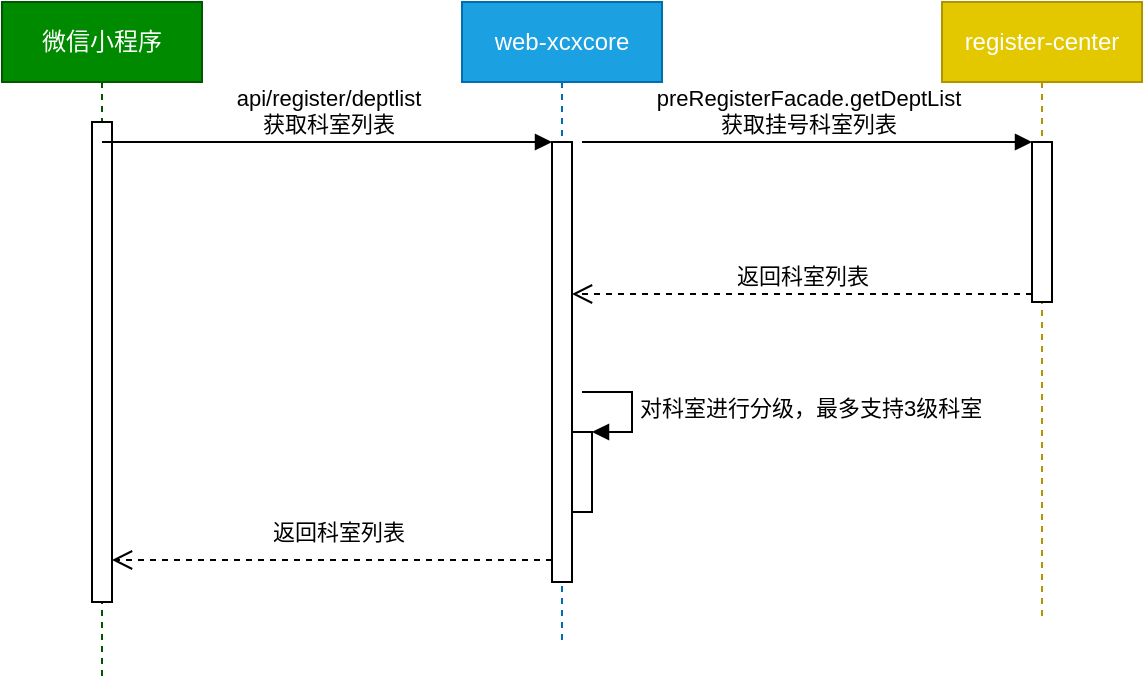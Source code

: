 <mxfile version="10.8.8" type="github"><diagram id="aJ-PGy1CGI7vAC9mWz5v" name="获取科室列表"><mxGraphModel dx="1010" dy="555" grid="1" gridSize="10" guides="1" tooltips="1" connect="1" arrows="1" fold="1" page="1" pageScale="1" pageWidth="827" pageHeight="1169" background="none" math="0" shadow="0"><root><mxCell id="0"/><mxCell id="1" parent="0"/><mxCell id="fQmOUouunm14OwqX26Se-1" value="微信小程序" style="shape=umlLifeline;perimeter=lifelinePerimeter;whiteSpace=wrap;html=1;container=1;collapsible=0;recursiveResize=0;outlineConnect=0;fillColor=#008a00;strokeColor=#005700;fontColor=#ffffff;" parent="1" vertex="1"><mxGeometry x="90" y="40" width="100" height="340" as="geometry"/></mxCell><mxCell id="kO06NqSHcL67SpbbHAR7-1" value="" style="html=1;points=[];perimeter=orthogonalPerimeter;" parent="fQmOUouunm14OwqX26Se-1" vertex="1"><mxGeometry x="45" y="60" width="10" height="240" as="geometry"/></mxCell><mxCell id="fQmOUouunm14OwqX26Se-2" value="web-xcxcore" style="shape=umlLifeline;perimeter=lifelinePerimeter;whiteSpace=wrap;html=1;container=1;collapsible=0;recursiveResize=0;outlineConnect=0;fillColor=#1ba1e2;strokeColor=#006EAF;fontColor=#ffffff;" parent="1" vertex="1"><mxGeometry x="320" y="40" width="100" height="320" as="geometry"/></mxCell><mxCell id="fQmOUouunm14OwqX26Se-4" value="" style="html=1;points=[];perimeter=orthogonalPerimeter;" parent="fQmOUouunm14OwqX26Se-2" vertex="1"><mxGeometry x="45" y="70" width="10" height="220" as="geometry"/></mxCell><mxCell id="8C2nqlSpse-bPB-wyR2D-3" value="" style="html=1;points=[];perimeter=orthogonalPerimeter;" vertex="1" parent="fQmOUouunm14OwqX26Se-2"><mxGeometry x="55" y="215" width="10" height="40" as="geometry"/></mxCell><mxCell id="8C2nqlSpse-bPB-wyR2D-4" value="对科室进行分级，最多支持3级科室" style="edgeStyle=orthogonalEdgeStyle;html=1;align=left;spacingLeft=2;endArrow=block;rounded=0;entryX=1;entryY=0;" edge="1" target="8C2nqlSpse-bPB-wyR2D-3" parent="fQmOUouunm14OwqX26Se-2"><mxGeometry relative="1" as="geometry"><mxPoint x="60" y="195" as="sourcePoint"/><Array as="points"><mxPoint x="85" y="195"/></Array></mxGeometry></mxCell><mxCell id="fQmOUouunm14OwqX26Se-3" value="register-center" style="shape=umlLifeline;perimeter=lifelinePerimeter;whiteSpace=wrap;html=1;container=1;collapsible=0;recursiveResize=0;outlineConnect=0;fillColor=#e3c800;strokeColor=#B09500;fontColor=#ffffff;" parent="1" vertex="1"><mxGeometry x="560" y="40" width="100" height="310" as="geometry"/></mxCell><mxCell id="fQmOUouunm14OwqX26Se-10" value="" style="html=1;points=[];perimeter=orthogonalPerimeter;" parent="fQmOUouunm14OwqX26Se-3" vertex="1"><mxGeometry x="45" y="70" width="10" height="80" as="geometry"/></mxCell><mxCell id="fQmOUouunm14OwqX26Se-5" value="&lt;div&gt;api/register/deptlist&lt;/div&gt;&lt;div&gt;获取科室列表&lt;br&gt;&lt;/div&gt;" style="html=1;verticalAlign=bottom;endArrow=block;entryX=0;entryY=0;" parent="1" source="fQmOUouunm14OwqX26Se-1" target="fQmOUouunm14OwqX26Se-4" edge="1"><mxGeometry relative="1" as="geometry"><mxPoint x="295" y="110" as="sourcePoint"/></mxGeometry></mxCell><mxCell id="fQmOUouunm14OwqX26Se-6" value="返回科室列表" style="html=1;verticalAlign=bottom;endArrow=open;dashed=1;endSize=8;exitX=0;exitY=0.95;" parent="1" source="fQmOUouunm14OwqX26Se-4" edge="1" target="kO06NqSHcL67SpbbHAR7-1"><mxGeometry x="-0.023" y="-5" relative="1" as="geometry"><mxPoint x="150" y="215" as="targetPoint"/><Array as="points"/><mxPoint as="offset"/></mxGeometry></mxCell><mxCell id="fQmOUouunm14OwqX26Se-11" value="&lt;div&gt;preRegisterFacade.getDeptList&lt;/div&gt;&lt;div&gt;获取挂号科室列表&lt;br&gt;&lt;/div&gt;" style="html=1;verticalAlign=bottom;endArrow=block;entryX=0;entryY=0;exitX=1.5;exitY=0;exitDx=0;exitDy=0;exitPerimeter=0;" parent="1" source="fQmOUouunm14OwqX26Se-4" target="fQmOUouunm14OwqX26Se-10" edge="1"><mxGeometry relative="1" as="geometry"><mxPoint x="535" y="110" as="sourcePoint"/></mxGeometry></mxCell><mxCell id="fQmOUouunm14OwqX26Se-12" value="返回科室列表" style="html=1;verticalAlign=bottom;endArrow=open;dashed=1;endSize=8;exitX=0;exitY=0.95;" parent="1" source="fQmOUouunm14OwqX26Se-10" target="fQmOUouunm14OwqX26Se-4" edge="1"><mxGeometry relative="1" as="geometry"><mxPoint x="535" y="186" as="targetPoint"/></mxGeometry></mxCell></root></mxGraphModel></diagram></mxfile>